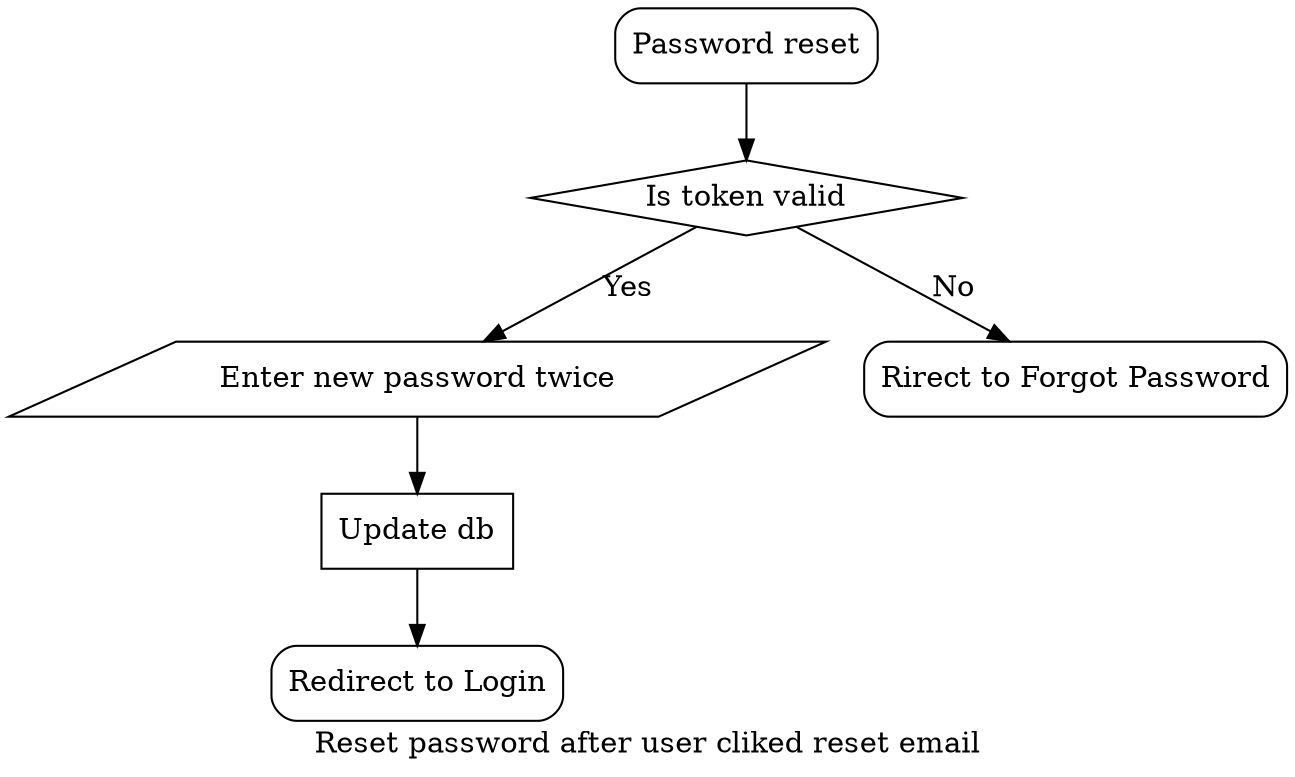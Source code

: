 digraph {
    label = "Reset password after user cliked reset email"

    start[shape="box", style=rounded];
    end[shape="box", style=rounded];
    input[shape="parallelogram", style=""];
    is_valid[shape="diamond", style=""];
    resend[shape="box", style=rounded];
    update[shape="box"];

    start -> is_valid;
    is_valid -> input[label="Yes"];
    is_valid -> resend[label="No"];
    input -> update;
    update -> end;

    start[label="Password reset"];
    end[label="Redirect to Login"];
    input[label="Enter new password twice"];
    is_valid[label="Is token valid"];
    update[label="Update db"];
    resend[label="Rirect to Forgot Password"];
}